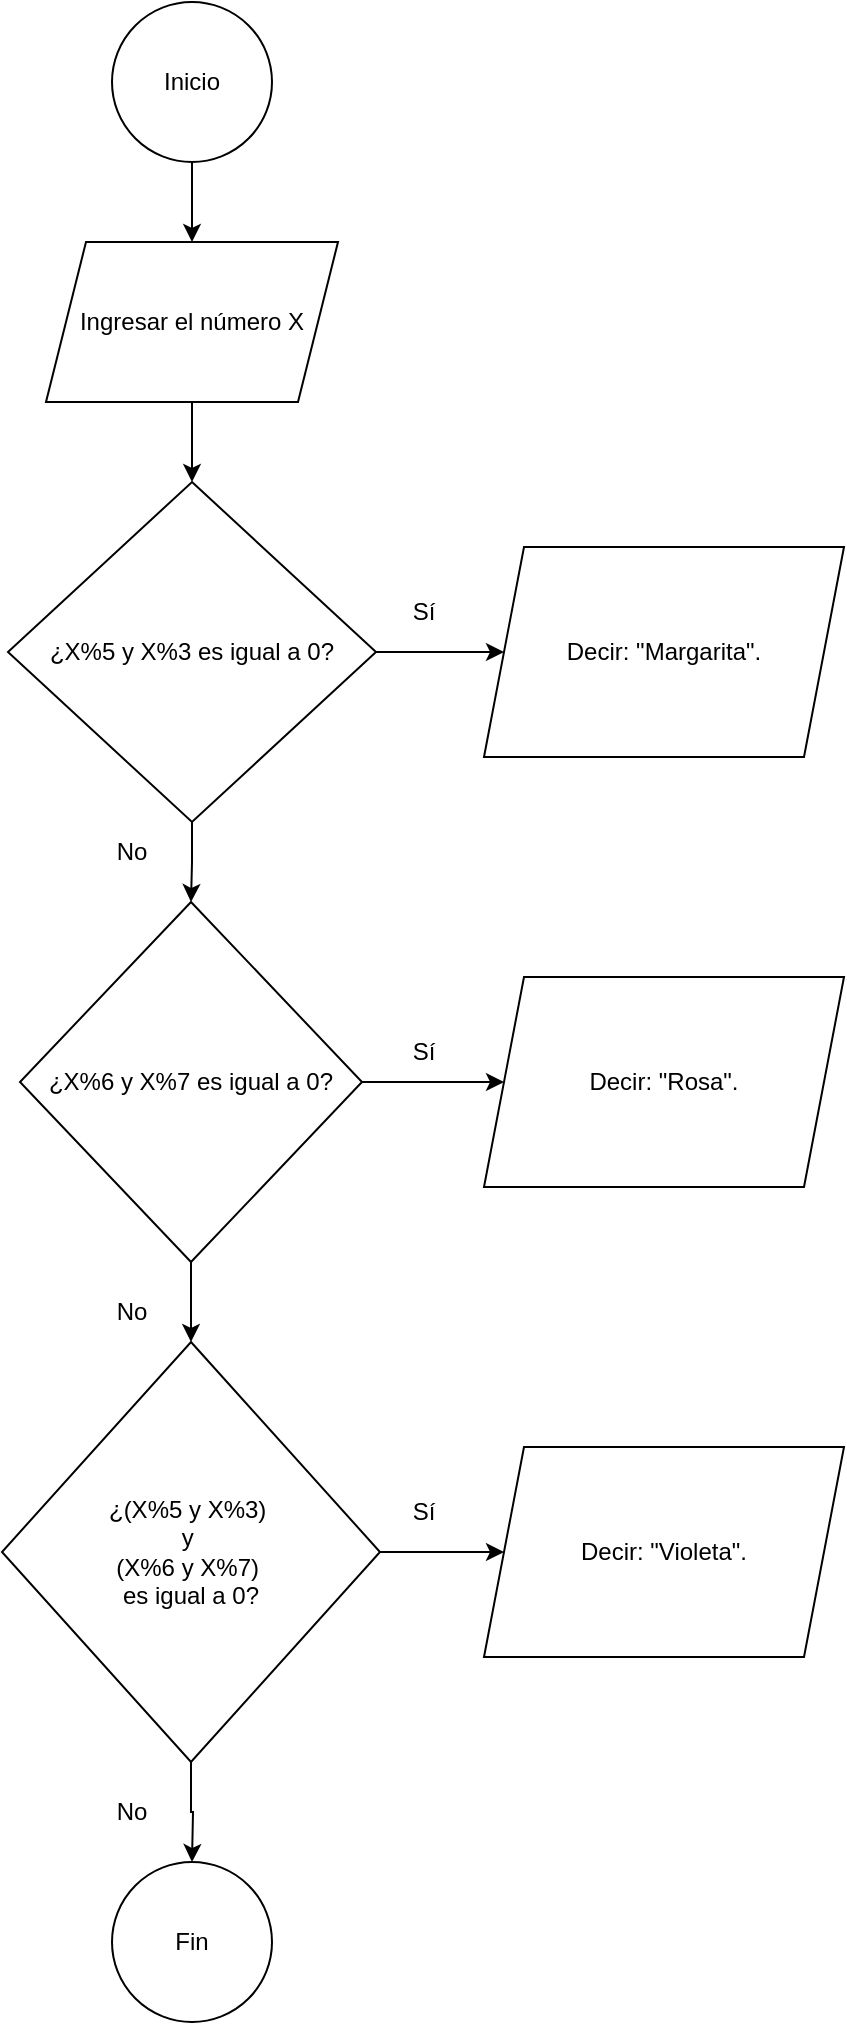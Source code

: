 <mxfile version="26.1.0">
  <diagram id="C5RBs43oDa-KdzZeNtuy" name="Page-1">
    <mxGraphModel dx="1163" dy="636" grid="1" gridSize="10" guides="1" tooltips="1" connect="1" arrows="1" fold="1" page="1" pageScale="1" pageWidth="827" pageHeight="1169" math="0" shadow="0">
      <root>
        <mxCell id="WIyWlLk6GJQsqaUBKTNV-0" />
        <mxCell id="WIyWlLk6GJQsqaUBKTNV-1" parent="WIyWlLk6GJQsqaUBKTNV-0" />
        <mxCell id="zCwe8vPM_0zqtgJZevNM-2" style="edgeStyle=orthogonalEdgeStyle;rounded=0;orthogonalLoop=1;jettySize=auto;html=1;exitX=0.5;exitY=1;exitDx=0;exitDy=0;entryX=0.5;entryY=0;entryDx=0;entryDy=0;" edge="1" parent="WIyWlLk6GJQsqaUBKTNV-1" source="zCwe8vPM_0zqtgJZevNM-0">
          <mxGeometry relative="1" as="geometry">
            <mxPoint x="414" y="180" as="targetPoint" />
          </mxGeometry>
        </mxCell>
        <mxCell id="zCwe8vPM_0zqtgJZevNM-0" value="Inicio" style="ellipse;whiteSpace=wrap;html=1;aspect=fixed;" vertex="1" parent="WIyWlLk6GJQsqaUBKTNV-1">
          <mxGeometry x="374" y="60" width="80" height="80" as="geometry" />
        </mxCell>
        <mxCell id="zCwe8vPM_0zqtgJZevNM-5" value="" style="edgeStyle=orthogonalEdgeStyle;rounded=0;orthogonalLoop=1;jettySize=auto;html=1;" edge="1" parent="WIyWlLk6GJQsqaUBKTNV-1" source="zCwe8vPM_0zqtgJZevNM-3" target="zCwe8vPM_0zqtgJZevNM-4">
          <mxGeometry relative="1" as="geometry" />
        </mxCell>
        <mxCell id="zCwe8vPM_0zqtgJZevNM-3" value="Ingresar el número X" style="shape=parallelogram;perimeter=parallelogramPerimeter;whiteSpace=wrap;html=1;fixedSize=1;" vertex="1" parent="WIyWlLk6GJQsqaUBKTNV-1">
          <mxGeometry x="341" y="180" width="146" height="80" as="geometry" />
        </mxCell>
        <mxCell id="zCwe8vPM_0zqtgJZevNM-8" style="edgeStyle=orthogonalEdgeStyle;rounded=0;orthogonalLoop=1;jettySize=auto;html=1;exitX=0.5;exitY=1;exitDx=0;exitDy=0;entryX=0.5;entryY=0;entryDx=0;entryDy=0;" edge="1" parent="WIyWlLk6GJQsqaUBKTNV-1" source="zCwe8vPM_0zqtgJZevNM-4" target="zCwe8vPM_0zqtgJZevNM-7">
          <mxGeometry relative="1" as="geometry" />
        </mxCell>
        <mxCell id="zCwe8vPM_0zqtgJZevNM-9" style="edgeStyle=orthogonalEdgeStyle;rounded=0;orthogonalLoop=1;jettySize=auto;html=1;exitX=1;exitY=0.5;exitDx=0;exitDy=0;entryX=0;entryY=0.5;entryDx=0;entryDy=0;" edge="1" parent="WIyWlLk6GJQsqaUBKTNV-1" source="zCwe8vPM_0zqtgJZevNM-4" target="zCwe8vPM_0zqtgJZevNM-6">
          <mxGeometry relative="1" as="geometry" />
        </mxCell>
        <mxCell id="zCwe8vPM_0zqtgJZevNM-4" value="¿X%5 y X%3 es igual a 0?" style="rhombus;whiteSpace=wrap;html=1;" vertex="1" parent="WIyWlLk6GJQsqaUBKTNV-1">
          <mxGeometry x="322" y="300" width="184" height="170" as="geometry" />
        </mxCell>
        <mxCell id="zCwe8vPM_0zqtgJZevNM-6" value="Decir: &quot;Margarita&quot;." style="shape=parallelogram;perimeter=parallelogramPerimeter;whiteSpace=wrap;html=1;fixedSize=1;" vertex="1" parent="WIyWlLk6GJQsqaUBKTNV-1">
          <mxGeometry x="560" y="332.5" width="180" height="105" as="geometry" />
        </mxCell>
        <mxCell id="zCwe8vPM_0zqtgJZevNM-13" style="edgeStyle=orthogonalEdgeStyle;rounded=0;orthogonalLoop=1;jettySize=auto;html=1;exitX=0.5;exitY=1;exitDx=0;exitDy=0;entryX=0.5;entryY=0;entryDx=0;entryDy=0;" edge="1" parent="WIyWlLk6GJQsqaUBKTNV-1" source="zCwe8vPM_0zqtgJZevNM-7" target="zCwe8vPM_0zqtgJZevNM-12">
          <mxGeometry relative="1" as="geometry" />
        </mxCell>
        <mxCell id="zCwe8vPM_0zqtgJZevNM-16" style="edgeStyle=orthogonalEdgeStyle;rounded=0;orthogonalLoop=1;jettySize=auto;html=1;exitX=1;exitY=0.5;exitDx=0;exitDy=0;entryX=0;entryY=0.5;entryDx=0;entryDy=0;" edge="1" parent="WIyWlLk6GJQsqaUBKTNV-1" source="zCwe8vPM_0zqtgJZevNM-7" target="zCwe8vPM_0zqtgJZevNM-14">
          <mxGeometry relative="1" as="geometry" />
        </mxCell>
        <mxCell id="zCwe8vPM_0zqtgJZevNM-7" value="¿X%6 y X%7 es igual a 0?" style="rhombus;whiteSpace=wrap;html=1;" vertex="1" parent="WIyWlLk6GJQsqaUBKTNV-1">
          <mxGeometry x="328" y="510" width="171" height="180" as="geometry" />
        </mxCell>
        <mxCell id="zCwe8vPM_0zqtgJZevNM-10" value="Sí" style="text;html=1;align=center;verticalAlign=middle;whiteSpace=wrap;rounded=0;" vertex="1" parent="WIyWlLk6GJQsqaUBKTNV-1">
          <mxGeometry x="500" y="350" width="60" height="30" as="geometry" />
        </mxCell>
        <mxCell id="zCwe8vPM_0zqtgJZevNM-11" value="No" style="text;html=1;align=center;verticalAlign=middle;whiteSpace=wrap;rounded=0;" vertex="1" parent="WIyWlLk6GJQsqaUBKTNV-1">
          <mxGeometry x="354" y="470" width="60" height="30" as="geometry" />
        </mxCell>
        <mxCell id="zCwe8vPM_0zqtgJZevNM-17" style="edgeStyle=orthogonalEdgeStyle;rounded=0;orthogonalLoop=1;jettySize=auto;html=1;exitX=1;exitY=0.5;exitDx=0;exitDy=0;entryX=0;entryY=0.5;entryDx=0;entryDy=0;" edge="1" parent="WIyWlLk6GJQsqaUBKTNV-1" source="zCwe8vPM_0zqtgJZevNM-12" target="zCwe8vPM_0zqtgJZevNM-15">
          <mxGeometry relative="1" as="geometry" />
        </mxCell>
        <mxCell id="zCwe8vPM_0zqtgJZevNM-22" style="edgeStyle=orthogonalEdgeStyle;rounded=0;orthogonalLoop=1;jettySize=auto;html=1;exitX=0.5;exitY=1;exitDx=0;exitDy=0;entryX=0.5;entryY=0;entryDx=0;entryDy=0;" edge="1" parent="WIyWlLk6GJQsqaUBKTNV-1" source="zCwe8vPM_0zqtgJZevNM-12">
          <mxGeometry relative="1" as="geometry">
            <mxPoint x="414" y="990" as="targetPoint" />
          </mxGeometry>
        </mxCell>
        <mxCell id="zCwe8vPM_0zqtgJZevNM-12" value="¿(X%5 y X%3)&amp;nbsp;&lt;div&gt;y&amp;nbsp;&lt;div&gt;&lt;span style=&quot;background-color: transparent; color: light-dark(rgb(0, 0, 0), rgb(255, 255, 255));&quot;&gt;(X%6 y X%7)&amp;nbsp;&lt;/span&gt;&lt;/div&gt;&lt;div&gt;&lt;span style=&quot;background-color: transparent; color: light-dark(rgb(0, 0, 0), rgb(255, 255, 255));&quot;&gt;es igual a 0?&lt;/span&gt;&lt;/div&gt;&lt;/div&gt;" style="rhombus;whiteSpace=wrap;html=1;" vertex="1" parent="WIyWlLk6GJQsqaUBKTNV-1">
          <mxGeometry x="319" y="730" width="189" height="210" as="geometry" />
        </mxCell>
        <mxCell id="zCwe8vPM_0zqtgJZevNM-14" value="Decir: &quot;Rosa&quot;." style="shape=parallelogram;perimeter=parallelogramPerimeter;whiteSpace=wrap;html=1;fixedSize=1;" vertex="1" parent="WIyWlLk6GJQsqaUBKTNV-1">
          <mxGeometry x="560" y="547.5" width="180" height="105" as="geometry" />
        </mxCell>
        <mxCell id="zCwe8vPM_0zqtgJZevNM-15" value="Decir: &quot;Violeta&quot;." style="shape=parallelogram;perimeter=parallelogramPerimeter;whiteSpace=wrap;html=1;fixedSize=1;" vertex="1" parent="WIyWlLk6GJQsqaUBKTNV-1">
          <mxGeometry x="560" y="782.5" width="180" height="105" as="geometry" />
        </mxCell>
        <mxCell id="zCwe8vPM_0zqtgJZevNM-18" value="No" style="text;html=1;align=center;verticalAlign=middle;whiteSpace=wrap;rounded=0;" vertex="1" parent="WIyWlLk6GJQsqaUBKTNV-1">
          <mxGeometry x="354" y="700" width="60" height="30" as="geometry" />
        </mxCell>
        <mxCell id="zCwe8vPM_0zqtgJZevNM-19" value="Sí" style="text;html=1;align=center;verticalAlign=middle;whiteSpace=wrap;rounded=0;" vertex="1" parent="WIyWlLk6GJQsqaUBKTNV-1">
          <mxGeometry x="500" y="570" width="60" height="30" as="geometry" />
        </mxCell>
        <mxCell id="zCwe8vPM_0zqtgJZevNM-20" value="Sí" style="text;html=1;align=center;verticalAlign=middle;whiteSpace=wrap;rounded=0;" vertex="1" parent="WIyWlLk6GJQsqaUBKTNV-1">
          <mxGeometry x="500" y="800" width="60" height="30" as="geometry" />
        </mxCell>
        <mxCell id="zCwe8vPM_0zqtgJZevNM-23" value="Fin" style="ellipse;whiteSpace=wrap;html=1;" vertex="1" parent="WIyWlLk6GJQsqaUBKTNV-1">
          <mxGeometry x="374" y="990" width="80" height="80" as="geometry" />
        </mxCell>
        <mxCell id="zCwe8vPM_0zqtgJZevNM-25" value="No" style="text;html=1;align=center;verticalAlign=middle;whiteSpace=wrap;rounded=0;" vertex="1" parent="WIyWlLk6GJQsqaUBKTNV-1">
          <mxGeometry x="354" y="950" width="60" height="30" as="geometry" />
        </mxCell>
      </root>
    </mxGraphModel>
  </diagram>
</mxfile>
